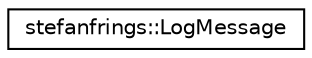 digraph "Graphical Class Hierarchy"
{
 // LATEX_PDF_SIZE
  edge [fontname="Helvetica",fontsize="10",labelfontname="Helvetica",labelfontsize="10"];
  node [fontname="Helvetica",fontsize="10",shape=record];
  rankdir="LR";
  Node0 [label="stefanfrings::LogMessage",height=0.2,width=0.4,color="black", fillcolor="white", style="filled",URL="$classstefanfrings_1_1LogMessage.html",tooltip="Represents a single log message together with some data that are used to decorate the log message."];
}
